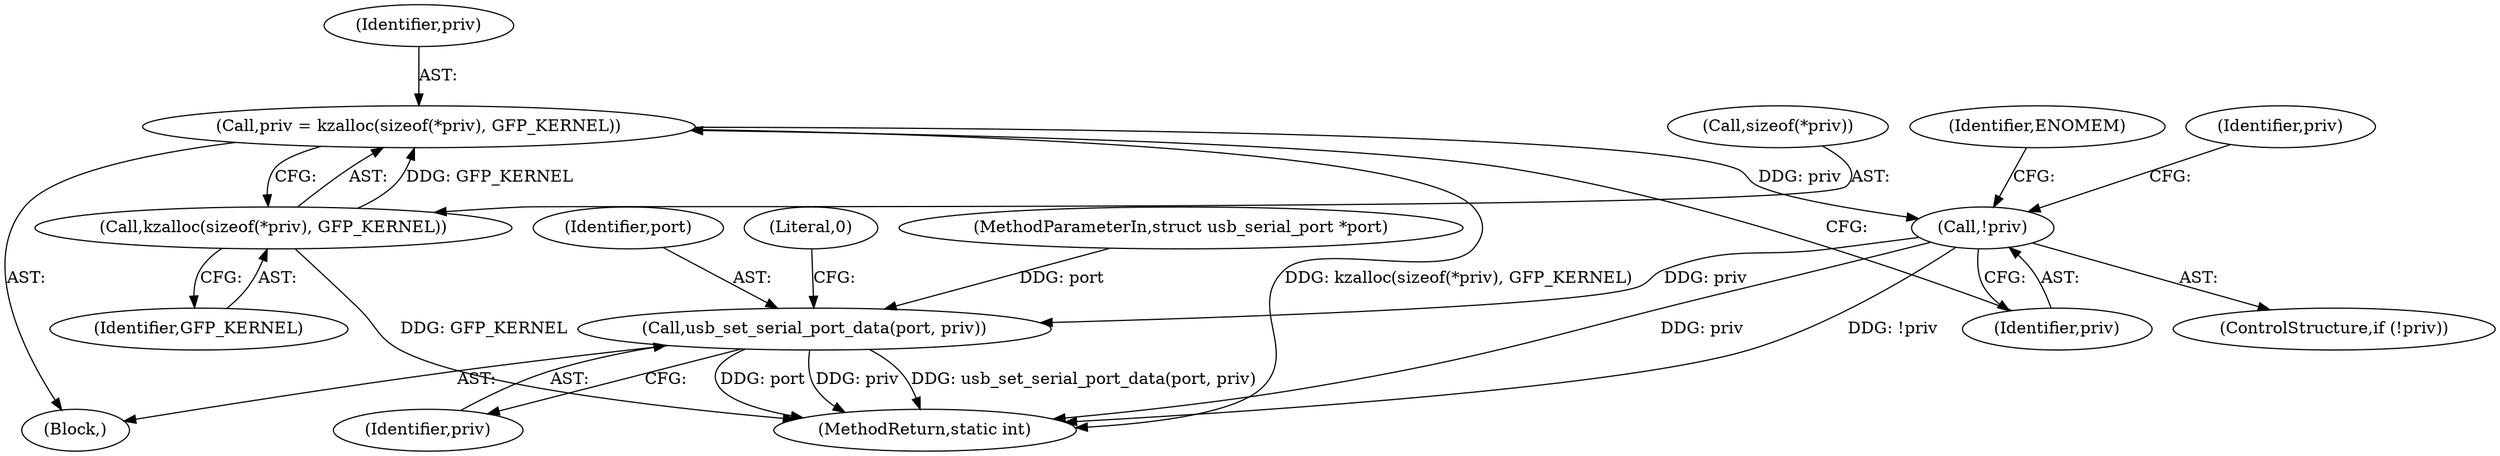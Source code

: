 digraph "0_linux_4e9a0b05257f29cf4b75f3209243ed71614d062e@pointer" {
"1000138" [label="(Call,priv = kzalloc(sizeof(*priv), GFP_KERNEL))"];
"1000140" [label="(Call,kzalloc(sizeof(*priv), GFP_KERNEL))"];
"1000146" [label="(Call,!priv)"];
"1000174" [label="(Call,usb_set_serial_port_data(port, priv))"];
"1000147" [label="(Identifier,priv)"];
"1000104" [label="(Block,)"];
"1000153" [label="(Identifier,priv)"];
"1000174" [label="(Call,usb_set_serial_port_data(port, priv))"];
"1000140" [label="(Call,kzalloc(sizeof(*priv), GFP_KERNEL))"];
"1000144" [label="(Identifier,GFP_KERNEL)"];
"1000150" [label="(Identifier,ENOMEM)"];
"1000103" [label="(MethodParameterIn,struct usb_serial_port *port)"];
"1000176" [label="(Identifier,priv)"];
"1000139" [label="(Identifier,priv)"];
"1000138" [label="(Call,priv = kzalloc(sizeof(*priv), GFP_KERNEL))"];
"1000179" [label="(MethodReturn,static int)"];
"1000146" [label="(Call,!priv)"];
"1000175" [label="(Identifier,port)"];
"1000141" [label="(Call,sizeof(*priv))"];
"1000178" [label="(Literal,0)"];
"1000145" [label="(ControlStructure,if (!priv))"];
"1000138" -> "1000104"  [label="AST: "];
"1000138" -> "1000140"  [label="CFG: "];
"1000139" -> "1000138"  [label="AST: "];
"1000140" -> "1000138"  [label="AST: "];
"1000147" -> "1000138"  [label="CFG: "];
"1000138" -> "1000179"  [label="DDG: kzalloc(sizeof(*priv), GFP_KERNEL)"];
"1000140" -> "1000138"  [label="DDG: GFP_KERNEL"];
"1000138" -> "1000146"  [label="DDG: priv"];
"1000140" -> "1000144"  [label="CFG: "];
"1000141" -> "1000140"  [label="AST: "];
"1000144" -> "1000140"  [label="AST: "];
"1000140" -> "1000179"  [label="DDG: GFP_KERNEL"];
"1000146" -> "1000145"  [label="AST: "];
"1000146" -> "1000147"  [label="CFG: "];
"1000147" -> "1000146"  [label="AST: "];
"1000150" -> "1000146"  [label="CFG: "];
"1000153" -> "1000146"  [label="CFG: "];
"1000146" -> "1000179"  [label="DDG: priv"];
"1000146" -> "1000179"  [label="DDG: !priv"];
"1000146" -> "1000174"  [label="DDG: priv"];
"1000174" -> "1000104"  [label="AST: "];
"1000174" -> "1000176"  [label="CFG: "];
"1000175" -> "1000174"  [label="AST: "];
"1000176" -> "1000174"  [label="AST: "];
"1000178" -> "1000174"  [label="CFG: "];
"1000174" -> "1000179"  [label="DDG: priv"];
"1000174" -> "1000179"  [label="DDG: usb_set_serial_port_data(port, priv)"];
"1000174" -> "1000179"  [label="DDG: port"];
"1000103" -> "1000174"  [label="DDG: port"];
}
